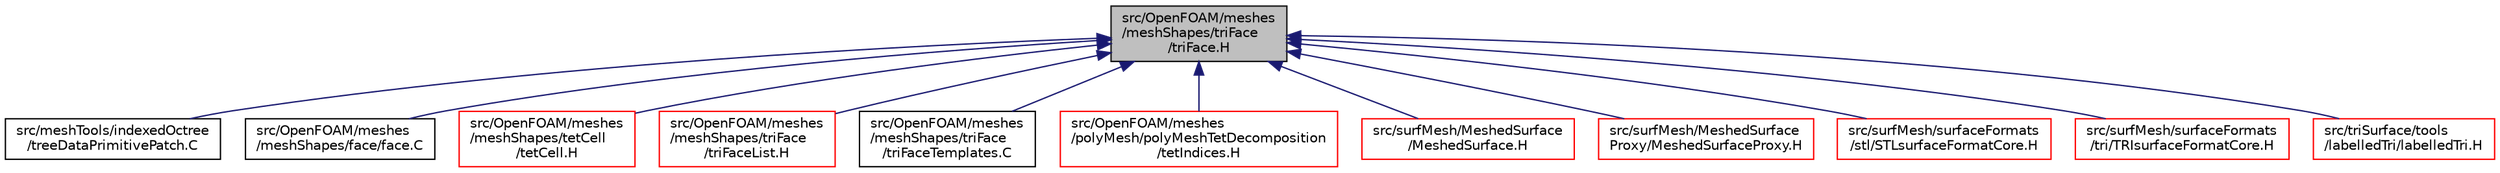 digraph "src/OpenFOAM/meshes/meshShapes/triFace/triFace.H"
{
  bgcolor="transparent";
  edge [fontname="Helvetica",fontsize="10",labelfontname="Helvetica",labelfontsize="10"];
  node [fontname="Helvetica",fontsize="10",shape=record];
  Node166 [label="src/OpenFOAM/meshes\l/meshShapes/triFace\l/triFace.H",height=0.2,width=0.4,color="black", fillcolor="grey75", style="filled", fontcolor="black"];
  Node166 -> Node167 [dir="back",color="midnightblue",fontsize="10",style="solid",fontname="Helvetica"];
  Node167 [label="src/meshTools/indexedOctree\l/treeDataPrimitivePatch.C",height=0.2,width=0.4,color="black",URL="$a08252.html"];
  Node166 -> Node168 [dir="back",color="midnightblue",fontsize="10",style="solid",fontname="Helvetica"];
  Node168 [label="src/OpenFOAM/meshes\l/meshShapes/face/face.C",height=0.2,width=0.4,color="black",URL="$a12077.html"];
  Node166 -> Node169 [dir="back",color="midnightblue",fontsize="10",style="solid",fontname="Helvetica"];
  Node169 [label="src/OpenFOAM/meshes\l/meshShapes/tetCell\l/tetCell.H",height=0.2,width=0.4,color="red",URL="$a12116.html"];
  Node166 -> Node198 [dir="back",color="midnightblue",fontsize="10",style="solid",fontname="Helvetica"];
  Node198 [label="src/OpenFOAM/meshes\l/meshShapes/triFace\l/triFaceList.H",height=0.2,width=0.4,color="red",URL="$a12131.html"];
  Node166 -> Node312 [dir="back",color="midnightblue",fontsize="10",style="solid",fontname="Helvetica"];
  Node312 [label="src/OpenFOAM/meshes\l/meshShapes/triFace\l/triFaceTemplates.C",height=0.2,width=0.4,color="black",URL="$a12134.html"];
  Node166 -> Node313 [dir="back",color="midnightblue",fontsize="10",style="solid",fontname="Helvetica"];
  Node313 [label="src/OpenFOAM/meshes\l/polyMesh/polyMeshTetDecomposition\l/tetIndices.H",height=0.2,width=0.4,color="red",URL="$a12431.html"];
  Node166 -> Node554 [dir="back",color="midnightblue",fontsize="10",style="solid",fontname="Helvetica"];
  Node554 [label="src/surfMesh/MeshedSurface\l/MeshedSurface.H",height=0.2,width=0.4,color="red",URL="$a15362.html"];
  Node166 -> Node627 [dir="back",color="midnightblue",fontsize="10",style="solid",fontname="Helvetica"];
  Node627 [label="src/surfMesh/MeshedSurface\lProxy/MeshedSurfaceProxy.H",height=0.2,width=0.4,color="red",URL="$a15395.html"];
  Node166 -> Node633 [dir="back",color="midnightblue",fontsize="10",style="solid",fontname="Helvetica"];
  Node633 [label="src/surfMesh/surfaceFormats\l/stl/STLsurfaceFormatCore.H",height=0.2,width=0.4,color="red",URL="$a15512.html"];
  Node166 -> Node635 [dir="back",color="midnightblue",fontsize="10",style="solid",fontname="Helvetica"];
  Node635 [label="src/surfMesh/surfaceFormats\l/tri/TRIsurfaceFormatCore.H",height=0.2,width=0.4,color="red",URL="$a15539.html"];
  Node166 -> Node636 [dir="back",color="midnightblue",fontsize="10",style="solid",fontname="Helvetica"];
  Node636 [label="src/triSurface/tools\l/labelledTri/labelledTri.H",height=0.2,width=0.4,color="red",URL="$a17426.html"];
}
